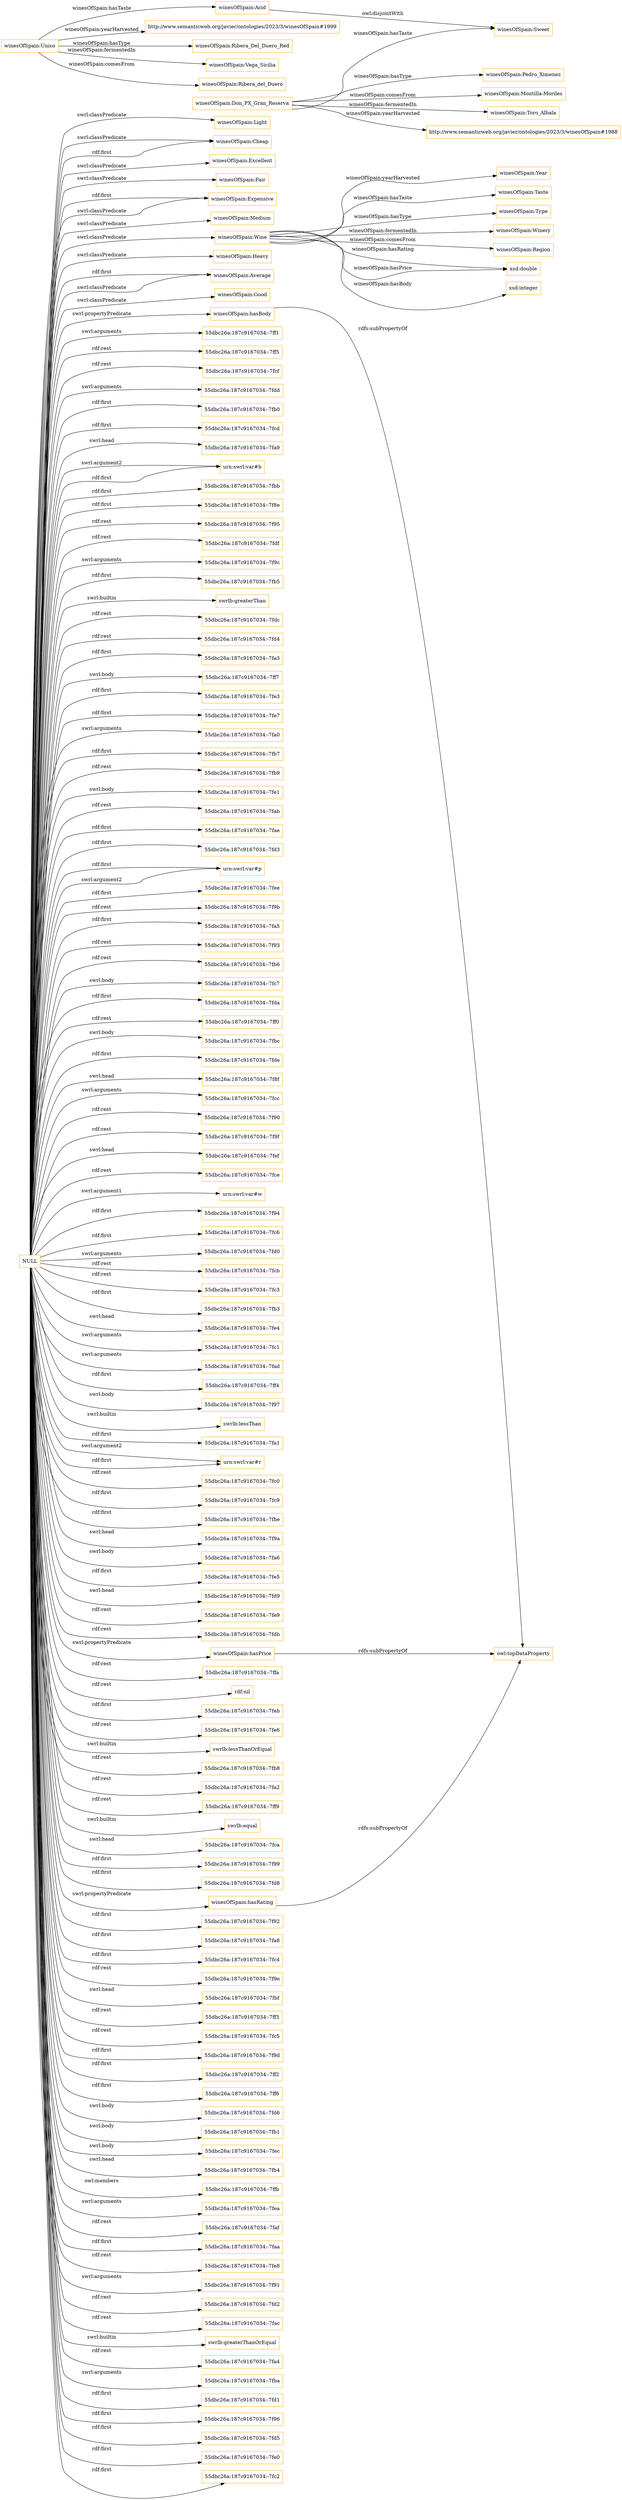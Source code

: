 digraph ar2dtool_diagram { 
rankdir=LR;
size="1501"
node [shape = rectangle, color="orange"]; "winesOfSpain:Light" "winesOfSpain:Year" "winesOfSpain:Sweet" "winesOfSpain:Taste" "winesOfSpain:Acid" "winesOfSpain:Cheap" "winesOfSpain:Type" "winesOfSpain:Excellent" "winesOfSpain:Winery" "winesOfSpain:Fair" "winesOfSpain:Expensive" "winesOfSpain:Medium" "winesOfSpain:Wine" "winesOfSpain:Heavy" "winesOfSpain:Average" "winesOfSpain:Region" "winesOfSpain:Good" ; /*classes style*/
	"winesOfSpain:Unico" -> "winesOfSpain:Acid" [ label = "winesOfSpain:hasTaste" ];
	"winesOfSpain:Unico" -> "http://www.semanticweb.org/javier/ontologies/2023/3/winesOfSpain#1999" [ label = "winesOfSpain:yearHarvested" ];
	"winesOfSpain:Unico" -> "winesOfSpain:Ribera_Del_Duero_Red" [ label = "winesOfSpain:hasType" ];
	"winesOfSpain:Unico" -> "winesOfSpain:Vega_Sicilia" [ label = "winesOfSpain:fermentedIn" ];
	"winesOfSpain:Unico" -> "winesOfSpain:Ribera_del_Duero" [ label = "winesOfSpain:comesFrom" ];
	"winesOfSpain:hasBody" -> "owl:topDataProperty" [ label = "rdfs:subPropertyOf" ];
	"winesOfSpain:Don_PX_Gran_Reserva" -> "winesOfSpain:Pedro_Ximenez" [ label = "winesOfSpain:hasType" ];
	"winesOfSpain:Don_PX_Gran_Reserva" -> "winesOfSpain:Montilla-Moriles" [ label = "winesOfSpain:comesFrom" ];
	"winesOfSpain:Don_PX_Gran_Reserva" -> "winesOfSpain:Toro_Albala" [ label = "winesOfSpain:fermentedIn" ];
	"winesOfSpain:Don_PX_Gran_Reserva" -> "winesOfSpain:Sweet" [ label = "winesOfSpain:hasTaste" ];
	"winesOfSpain:Don_PX_Gran_Reserva" -> "http://www.semanticweb.org/javier/ontologies/2023/3/winesOfSpain#1988" [ label = "winesOfSpain:yearHarvested" ];
	"NULL" -> "55dbc26a:187c9167034:-7ff1" [ label = "swrl:arguments" ];
	"NULL" -> "55dbc26a:187c9167034:-7ff5" [ label = "rdf:rest" ];
	"NULL" -> "55dbc26a:187c9167034:-7fcf" [ label = "rdf:rest" ];
	"NULL" -> "55dbc26a:187c9167034:-7fdd" [ label = "swrl:arguments" ];
	"NULL" -> "55dbc26a:187c9167034:-7fb0" [ label = "rdf:first" ];
	"NULL" -> "55dbc26a:187c9167034:-7fcd" [ label = "rdf:first" ];
	"NULL" -> "55dbc26a:187c9167034:-7fa9" [ label = "swrl:head" ];
	"NULL" -> "urn:swrl:var#b" [ label = "swrl:argument2" ];
	"NULL" -> "55dbc26a:187c9167034:-7fbb" [ label = "rdf:first" ];
	"NULL" -> "55dbc26a:187c9167034:-7f8e" [ label = "rdf:first" ];
	"NULL" -> "55dbc26a:187c9167034:-7f95" [ label = "rdf:rest" ];
	"NULL" -> "55dbc26a:187c9167034:-7fdf" [ label = "rdf:rest" ];
	"NULL" -> "winesOfSpain:Average" [ label = "rdf:first" ];
	"NULL" -> "55dbc26a:187c9167034:-7f9c" [ label = "swrl:arguments" ];
	"NULL" -> "55dbc26a:187c9167034:-7fb5" [ label = "rdf:first" ];
	"NULL" -> "swrlb:greaterThan" [ label = "swrl:builtin" ];
	"NULL" -> "55dbc26a:187c9167034:-7fdc" [ label = "rdf:rest" ];
	"NULL" -> "55dbc26a:187c9167034:-7fd4" [ label = "rdf:rest" ];
	"NULL" -> "55dbc26a:187c9167034:-7fa3" [ label = "rdf:first" ];
	"NULL" -> "55dbc26a:187c9167034:-7ff7" [ label = "swrl:body" ];
	"NULL" -> "55dbc26a:187c9167034:-7fe3" [ label = "rdf:first" ];
	"NULL" -> "55dbc26a:187c9167034:-7fe7" [ label = "rdf:first" ];
	"NULL" -> "55dbc26a:187c9167034:-7fa0" [ label = "swrl:arguments" ];
	"NULL" -> "55dbc26a:187c9167034:-7fb7" [ label = "rdf:first" ];
	"NULL" -> "55dbc26a:187c9167034:-7fb9" [ label = "rdf:rest" ];
	"NULL" -> "55dbc26a:187c9167034:-7fe1" [ label = "swrl:body" ];
	"NULL" -> "55dbc26a:187c9167034:-7fab" [ label = "rdf:rest" ];
	"NULL" -> "55dbc26a:187c9167034:-7fae" [ label = "rdf:first" ];
	"NULL" -> "55dbc26a:187c9167034:-7fd3" [ label = "rdf:first" ];
	"NULL" -> "urn:swrl:var#p" [ label = "rdf:first" ];
	"NULL" -> "55dbc26a:187c9167034:-7fee" [ label = "rdf:first" ];
	"NULL" -> "55dbc26a:187c9167034:-7f9b" [ label = "rdf:rest" ];
	"NULL" -> "55dbc26a:187c9167034:-7fa5" [ label = "rdf:first" ];
	"NULL" -> "55dbc26a:187c9167034:-7f93" [ label = "rdf:rest" ];
	"NULL" -> "55dbc26a:187c9167034:-7fb6" [ label = "rdf:rest" ];
	"NULL" -> "55dbc26a:187c9167034:-7fc7" [ label = "swrl:body" ];
	"NULL" -> "55dbc26a:187c9167034:-7fda" [ label = "rdf:first" ];
	"NULL" -> "55dbc26a:187c9167034:-7ff0" [ label = "rdf:rest" ];
	"NULL" -> "55dbc26a:187c9167034:-7fbc" [ label = "swrl:body" ];
	"NULL" -> "55dbc26a:187c9167034:-7fde" [ label = "rdf:first" ];
	"NULL" -> "55dbc26a:187c9167034:-7f8f" [ label = "swrl:head" ];
	"NULL" -> "55dbc26a:187c9167034:-7fcc" [ label = "swrl:arguments" ];
	"NULL" -> "winesOfSpain:Heavy" [ label = "swrl:classPredicate" ];
	"NULL" -> "55dbc26a:187c9167034:-7f90" [ label = "rdf:rest" ];
	"NULL" -> "55dbc26a:187c9167034:-7f9f" [ label = "rdf:rest" ];
	"NULL" -> "55dbc26a:187c9167034:-7fef" [ label = "swrl:head" ];
	"NULL" -> "55dbc26a:187c9167034:-7fce" [ label = "rdf:rest" ];
	"NULL" -> "winesOfSpain:Wine" [ label = "swrl:classPredicate" ];
	"NULL" -> "urn:swrl:var#w" [ label = "swrl:argument1" ];
	"NULL" -> "55dbc26a:187c9167034:-7f94" [ label = "rdf:first" ];
	"NULL" -> "winesOfSpain:Excellent" [ label = "swrl:classPredicate" ];
	"NULL" -> "55dbc26a:187c9167034:-7fc6" [ label = "rdf:first" ];
	"NULL" -> "55dbc26a:187c9167034:-7fd0" [ label = "swrl:arguments" ];
	"NULL" -> "winesOfSpain:Cheap" [ label = "swrl:classPredicate" ];
	"NULL" -> "55dbc26a:187c9167034:-7fcb" [ label = "rdf:rest" ];
	"NULL" -> "55dbc26a:187c9167034:-7fc3" [ label = "rdf:rest" ];
	"NULL" -> "55dbc26a:187c9167034:-7fb3" [ label = "rdf:first" ];
	"NULL" -> "55dbc26a:187c9167034:-7fe4" [ label = "swrl:head" ];
	"NULL" -> "winesOfSpain:Expensive" [ label = "rdf:first" ];
	"NULL" -> "55dbc26a:187c9167034:-7fc1" [ label = "swrl:arguments" ];
	"NULL" -> "55dbc26a:187c9167034:-7fad" [ label = "swrl:arguments" ];
	"NULL" -> "55dbc26a:187c9167034:-7ff4" [ label = "rdf:first" ];
	"NULL" -> "55dbc26a:187c9167034:-7f97" [ label = "swrl:body" ];
	"NULL" -> "swrlb:lessThan" [ label = "swrl:builtin" ];
	"NULL" -> "55dbc26a:187c9167034:-7fa1" [ label = "rdf:first" ];
	"NULL" -> "urn:swrl:var#r" [ label = "swrl:argument2" ];
	"NULL" -> "55dbc26a:187c9167034:-7fc0" [ label = "rdf:rest" ];
	"NULL" -> "55dbc26a:187c9167034:-7fc9" [ label = "rdf:first" ];
	"NULL" -> "55dbc26a:187c9167034:-7fbe" [ label = "rdf:first" ];
	"NULL" -> "55dbc26a:187c9167034:-7f9a" [ label = "swrl:head" ];
	"NULL" -> "55dbc26a:187c9167034:-7fa6" [ label = "swrl:body" ];
	"NULL" -> "55dbc26a:187c9167034:-7fe5" [ label = "rdf:first" ];
	"NULL" -> "55dbc26a:187c9167034:-7fd9" [ label = "swrl:head" ];
	"NULL" -> "55dbc26a:187c9167034:-7fe9" [ label = "rdf:rest" ];
	"NULL" -> "winesOfSpain:hasBody" [ label = "swrl:propertyPredicate" ];
	"NULL" -> "55dbc26a:187c9167034:-7fdb" [ label = "rdf:rest" ];
	"NULL" -> "winesOfSpain:hasPrice" [ label = "swrl:propertyPredicate" ];
	"NULL" -> "55dbc26a:187c9167034:-7ffa" [ label = "rdf:rest" ];
	"NULL" -> "rdf:nil" [ label = "rdf:rest" ];
	"NULL" -> "winesOfSpain:Good" [ label = "swrl:classPredicate" ];
	"NULL" -> "55dbc26a:187c9167034:-7feb" [ label = "rdf:first" ];
	"NULL" -> "winesOfSpain:Fair" [ label = "swrl:classPredicate" ];
	"NULL" -> "55dbc26a:187c9167034:-7fe6" [ label = "rdf:rest" ];
	"NULL" -> "swrlb:lessThanOrEqual" [ label = "swrl:builtin" ];
	"NULL" -> "55dbc26a:187c9167034:-7fb8" [ label = "rdf:rest" ];
	"NULL" -> "55dbc26a:187c9167034:-7fa2" [ label = "rdf:rest" ];
	"NULL" -> "55dbc26a:187c9167034:-7ff9" [ label = "rdf:rest" ];
	"NULL" -> "swrlb:equal" [ label = "swrl:builtin" ];
	"NULL" -> "55dbc26a:187c9167034:-7fca" [ label = "swrl:head" ];
	"NULL" -> "55dbc26a:187c9167034:-7f99" [ label = "rdf:first" ];
	"NULL" -> "55dbc26a:187c9167034:-7fd8" [ label = "rdf:first" ];
	"NULL" -> "winesOfSpain:hasRating" [ label = "swrl:propertyPredicate" ];
	"NULL" -> "55dbc26a:187c9167034:-7f92" [ label = "rdf:first" ];
	"NULL" -> "55dbc26a:187c9167034:-7fa8" [ label = "rdf:first" ];
	"NULL" -> "55dbc26a:187c9167034:-7fc4" [ label = "rdf:first" ];
	"NULL" -> "55dbc26a:187c9167034:-7f9e" [ label = "rdf:rest" ];
	"NULL" -> "55dbc26a:187c9167034:-7fbf" [ label = "swrl:head" ];
	"NULL" -> "winesOfSpain:Cheap" [ label = "rdf:first" ];
	"NULL" -> "55dbc26a:187c9167034:-7ff3" [ label = "rdf:rest" ];
	"NULL" -> "55dbc26a:187c9167034:-7fc5" [ label = "rdf:rest" ];
	"NULL" -> "55dbc26a:187c9167034:-7f9d" [ label = "rdf:first" ];
	"NULL" -> "55dbc26a:187c9167034:-7ff2" [ label = "rdf:first" ];
	"NULL" -> "55dbc26a:187c9167034:-7ff6" [ label = "rdf:first" ];
	"NULL" -> "55dbc26a:187c9167034:-7fd6" [ label = "swrl:body" ];
	"NULL" -> "55dbc26a:187c9167034:-7fb1" [ label = "swrl:body" ];
	"NULL" -> "55dbc26a:187c9167034:-7fec" [ label = "swrl:body" ];
	"NULL" -> "55dbc26a:187c9167034:-7fb4" [ label = "swrl:head" ];
	"NULL" -> "55dbc26a:187c9167034:-7ffb" [ label = "owl:members" ];
	"NULL" -> "55dbc26a:187c9167034:-7fea" [ label = "swrl:arguments" ];
	"NULL" -> "55dbc26a:187c9167034:-7faf" [ label = "rdf:rest" ];
	"NULL" -> "55dbc26a:187c9167034:-7faa" [ label = "rdf:first" ];
	"NULL" -> "urn:swrl:var#b" [ label = "rdf:first" ];
	"NULL" -> "55dbc26a:187c9167034:-7fe8" [ label = "rdf:rest" ];
	"NULL" -> "55dbc26a:187c9167034:-7f91" [ label = "swrl:arguments" ];
	"NULL" -> "urn:swrl:var#p" [ label = "swrl:argument2" ];
	"NULL" -> "55dbc26a:187c9167034:-7fd2" [ label = "rdf:rest" ];
	"NULL" -> "55dbc26a:187c9167034:-7fac" [ label = "rdf:rest" ];
	"NULL" -> "swrlb:greaterThanOrEqual" [ label = "swrl:builtin" ];
	"NULL" -> "55dbc26a:187c9167034:-7fa4" [ label = "rdf:rest" ];
	"NULL" -> "55dbc26a:187c9167034:-7fba" [ label = "swrl:arguments" ];
	"NULL" -> "winesOfSpain:Average" [ label = "swrl:classPredicate" ];
	"NULL" -> "winesOfSpain:Light" [ label = "swrl:classPredicate" ];
	"NULL" -> "55dbc26a:187c9167034:-7fd1" [ label = "rdf:first" ];
	"NULL" -> "winesOfSpain:Expensive" [ label = "swrl:classPredicate" ];
	"NULL" -> "winesOfSpain:Medium" [ label = "swrl:classPredicate" ];
	"NULL" -> "55dbc26a:187c9167034:-7f96" [ label = "rdf:first" ];
	"NULL" -> "55dbc26a:187c9167034:-7fd5" [ label = "rdf:first" ];
	"NULL" -> "urn:swrl:var#r" [ label = "rdf:first" ];
	"NULL" -> "55dbc26a:187c9167034:-7fe0" [ label = "rdf:first" ];
	"NULL" -> "55dbc26a:187c9167034:-7fc2" [ label = "rdf:first" ];
	"winesOfSpain:hasPrice" -> "owl:topDataProperty" [ label = "rdfs:subPropertyOf" ];
	"winesOfSpain:hasRating" -> "owl:topDataProperty" [ label = "rdfs:subPropertyOf" ];
	"winesOfSpain:Acid" -> "winesOfSpain:Sweet" [ label = "owl:disjointWith" ];
	"winesOfSpain:Wine" -> "winesOfSpain:Region" [ label = "winesOfSpain:comesFrom" ];
	"winesOfSpain:Wine" -> "winesOfSpain:Year" [ label = "winesOfSpain:yearHarvested" ];
	"winesOfSpain:Wine" -> "xsd:double" [ label = "winesOfSpain:hasRating" ];
	"winesOfSpain:Wine" -> "winesOfSpain:Taste" [ label = "winesOfSpain:hasTaste" ];
	"winesOfSpain:Wine" -> "winesOfSpain:Winery" [ label = "winesOfSpain:fermentedIn" ];
	"winesOfSpain:Wine" -> "xsd:double" [ label = "winesOfSpain:hasPrice" ];
	"winesOfSpain:Wine" -> "winesOfSpain:Type" [ label = "winesOfSpain:hasType" ];
	"winesOfSpain:Wine" -> "xsd:integer" [ label = "winesOfSpain:hasBody" ];

}
